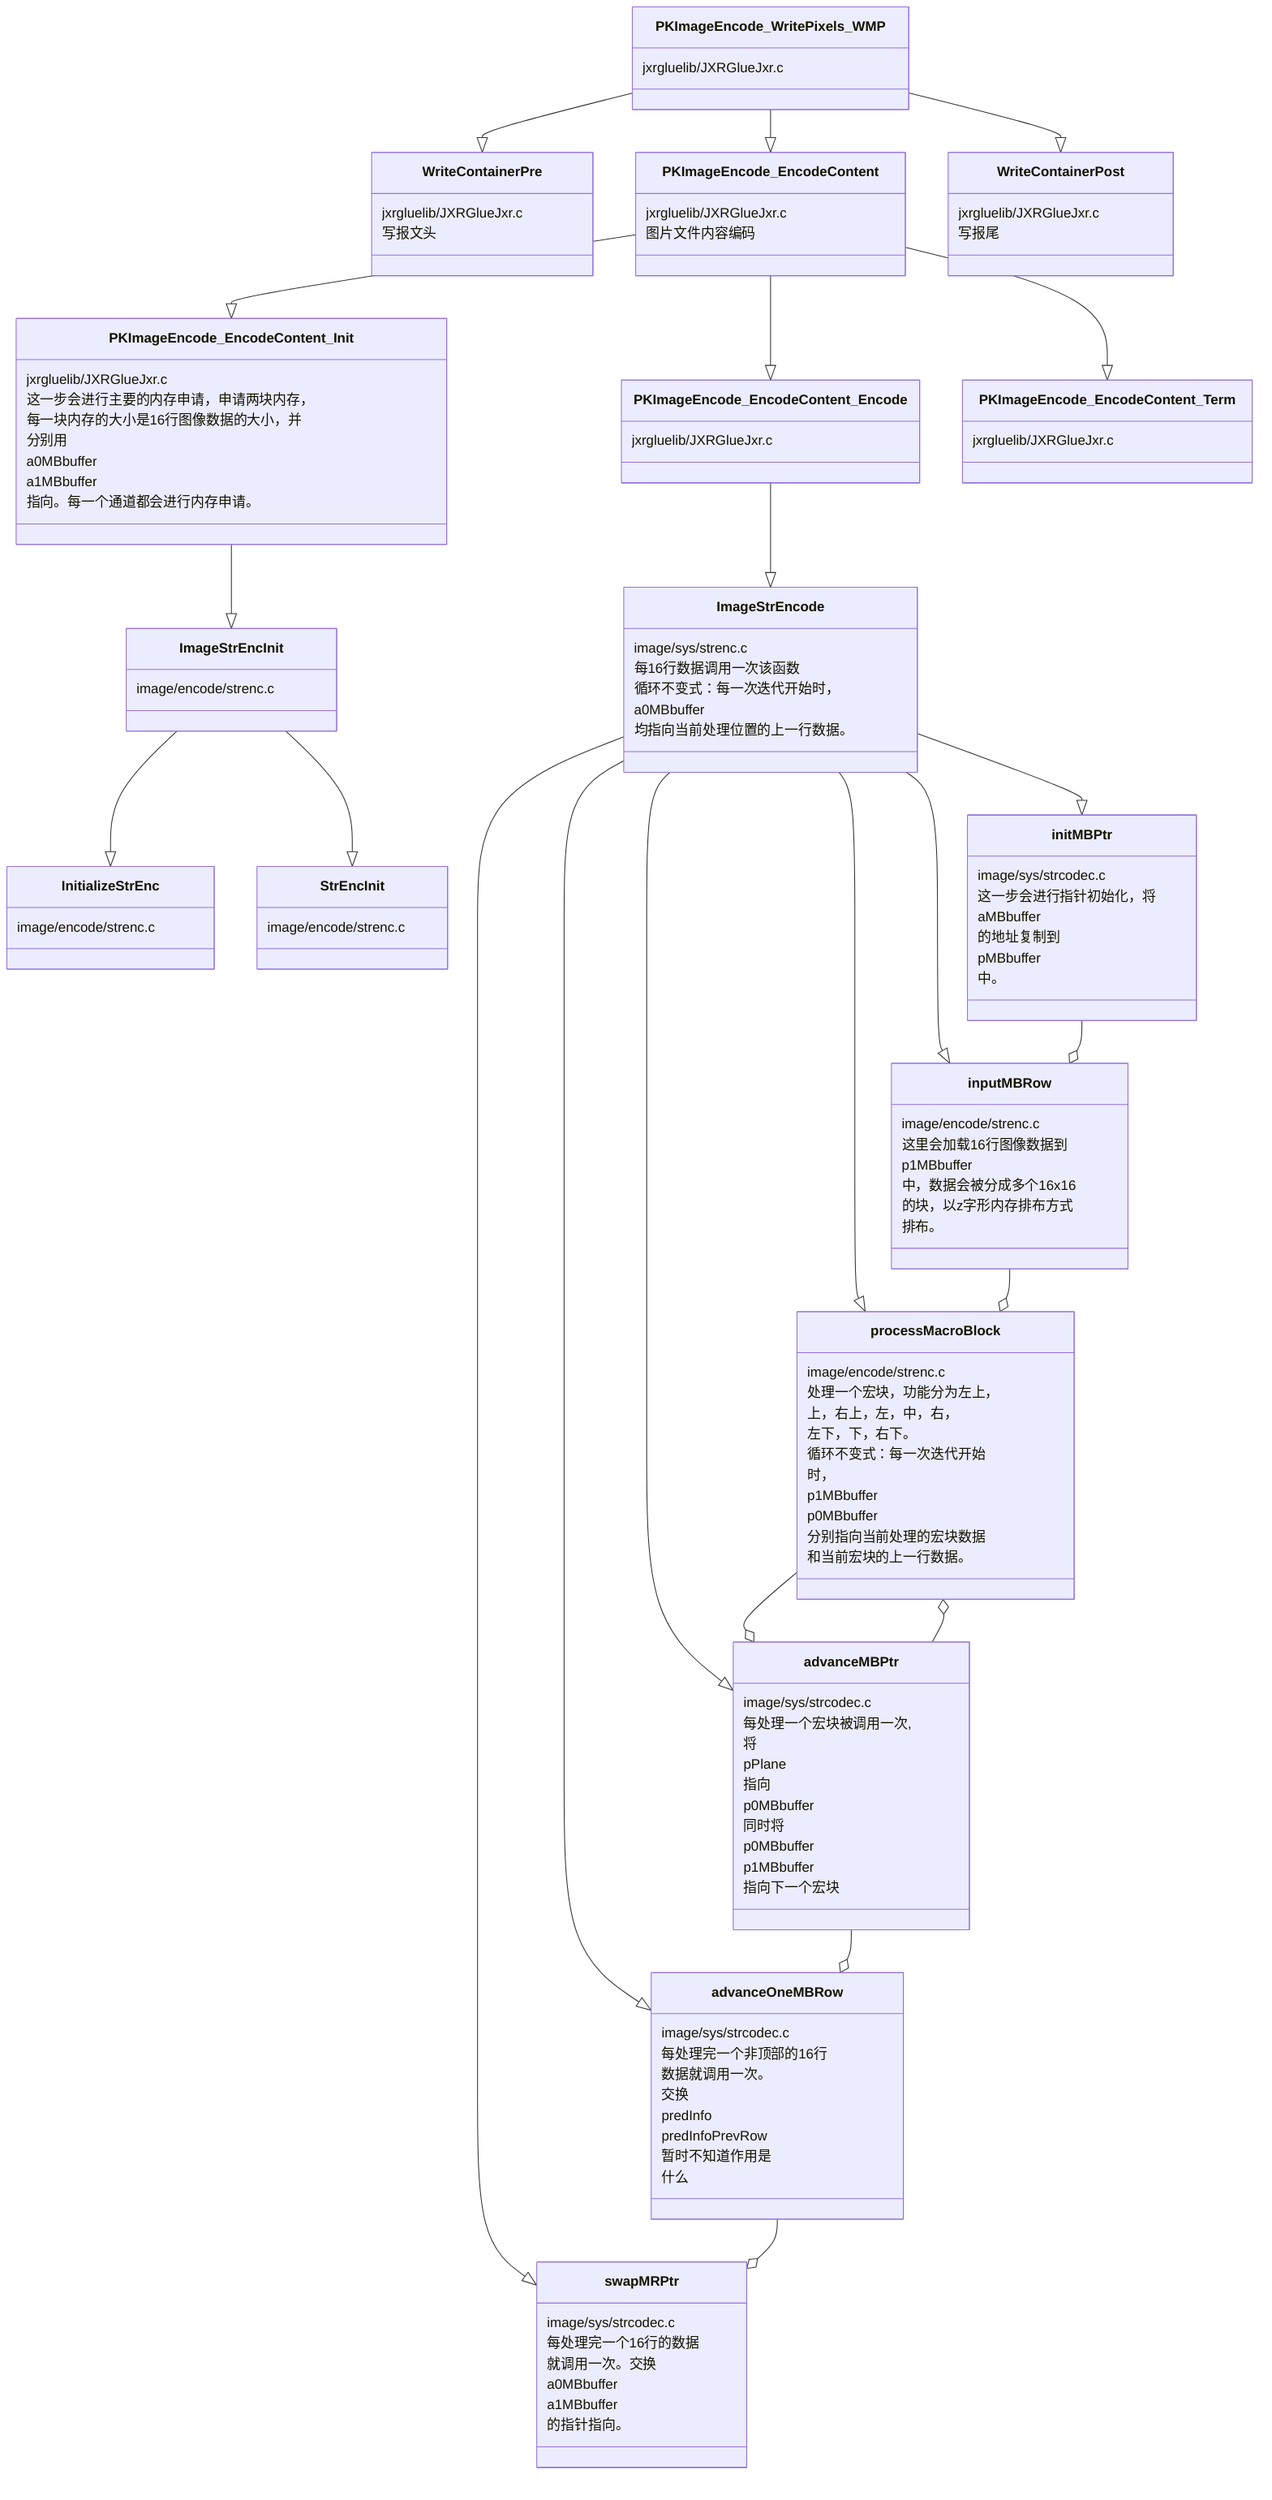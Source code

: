 classDiagram
    PKImageEncode_WritePixels_WMP --|> WriteContainerPre
    PKImageEncode_WritePixels_WMP --|> PKImageEncode_EncodeContent
    PKImageEncode_WritePixels_WMP --|> WriteContainerPost
    PKImageEncode_EncodeContent --|> PKImageEncode_EncodeContent_Init
    PKImageEncode_EncodeContent --|> PKImageEncode_EncodeContent_Encode
    PKImageEncode_EncodeContent --|> PKImageEncode_EncodeContent_Term
    PKImageEncode_EncodeContent_Init --|> ImageStrEncInit
    ImageStrEncInit --|> InitializeStrEnc
    ImageStrEncInit --|> StrEncInit
    PKImageEncode_EncodeContent_Encode --|> ImageStrEncode
    ImageStrEncode --|> initMBPtr
    ImageStrEncode --|> inputMBRow
    ImageStrEncode --|> processMacroBlock
    ImageStrEncode --|> advanceMBPtr
    ImageStrEncode --|> advanceOneMBRow
    ImageStrEncode --|> swapMRPtr

    class PKImageEncode_WritePixels_WMP {
        jxrgluelib/JXRGlueJxr.c
    }
    class WriteContainerPre {
        jxrgluelib/JXRGlueJxr.c
        写报文头
    }
    class WriteContainerPost {
        jxrgluelib/JXRGlueJxr.c
        写报尾
    }
    class inputMBRow {
        image/encode/strenc.c

        这里会加载16行图像数据到
        p1MBbuffer
        中，数据会被分成多个16x16
        的块，以z字形内存排布方式
        排布。
    }
    class processMacroBlock {
        image/encode/strenc.c

        处理一个宏块，功能分为左上，
        上，右上，左，中，右，
        左下，下，右下。

        循环不变式：每一次迭代开始
        时，
        p1MBbuffer
        p0MBbuffer
        分别指向当前处理的宏块数据
        和当前宏块的上一行数据。
    }
    class advanceMBPtr {
        image/sys/strcodec.c

        每处理一个宏块被调用一次,
        将
        pPlane
        指向
        p0MBbuffer
        同时将
        p0MBbuffer
        p1MBbuffer
        指向下一个宏块
    }
    class advanceOneMBRow {
        image/sys/strcodec.c    

        每处理完一个非顶部的16行
        数据就调用一次。  
        交换
        predInfo
        predInfoPrevRow
        暂时不知道作用是
        什么  
    }
    class swapMRPtr {
        image/sys/strcodec.c

        每处理完一个16行的数据
        就调用一次。交换
        a0MBbuffer
        a1MBbuffer
        的指针指向。
    }
    class PKImageEncode_EncodeContent {
        jxrgluelib/JXRGlueJxr.c
        图片文件内容编码
    }
    class PKImageEncode_EncodeContent_Init {
        jxrgluelib/JXRGlueJxr.c
        这一步会进行主要的内存申请，申请两块内存，
        每一块内存的大小是16行图像数据的大小，并
        分别用
        a0MBbuffer
        a1MBbuffer
        指向。每一个通道都会进行内存申请。
    }
    class PKImageEncode_EncodeContent_Encode {
        jxrgluelib/JXRGlueJxr.c
    }
    class ImageStrEncode {
        image/sys/strenc.c

        每16行数据调用一次该函数
        循环不变式：每一次迭代开始时，
        a0MBbuffer
        均指向当前处理位置的上一行数据。
    }
    class initMBPtr {
        image/sys/strcodec.c

        这一步会进行指针初始化，将
        aMBbuffer
        的地址复制到
        pMBbuffer
        中。
    }
    class PKImageEncode_EncodeContent_Term {
        jxrgluelib/JXRGlueJxr.c
    }
    class ImageStrEncInit {
        image/encode/strenc.c
    }
    class InitializeStrEnc {
        image/encode/strenc.c
    }
    class StrEncInit {
        image/encode/strenc.c
    }
    initMBPtr --o inputMBRow
    inputMBRow --o processMacroBlock
    processMacroBlock --o advanceMBPtr
    advanceMBPtr --o advanceOneMBRow
    advanceOneMBRow --o swapMRPtr
    advanceMBPtr --o processMacroBlock
